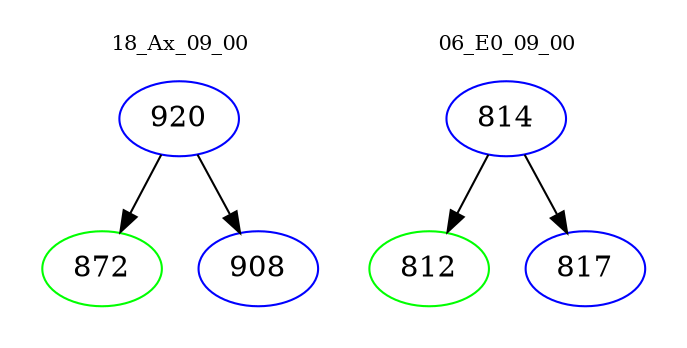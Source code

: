 digraph{
subgraph cluster_0 {
color = white
label = "18_Ax_09_00";
fontsize=10;
T0_920 [label="920", color="blue"]
T0_920 -> T0_872 [color="black"]
T0_872 [label="872", color="green"]
T0_920 -> T0_908 [color="black"]
T0_908 [label="908", color="blue"]
}
subgraph cluster_1 {
color = white
label = "06_E0_09_00";
fontsize=10;
T1_814 [label="814", color="blue"]
T1_814 -> T1_812 [color="black"]
T1_812 [label="812", color="green"]
T1_814 -> T1_817 [color="black"]
T1_817 [label="817", color="blue"]
}
}
